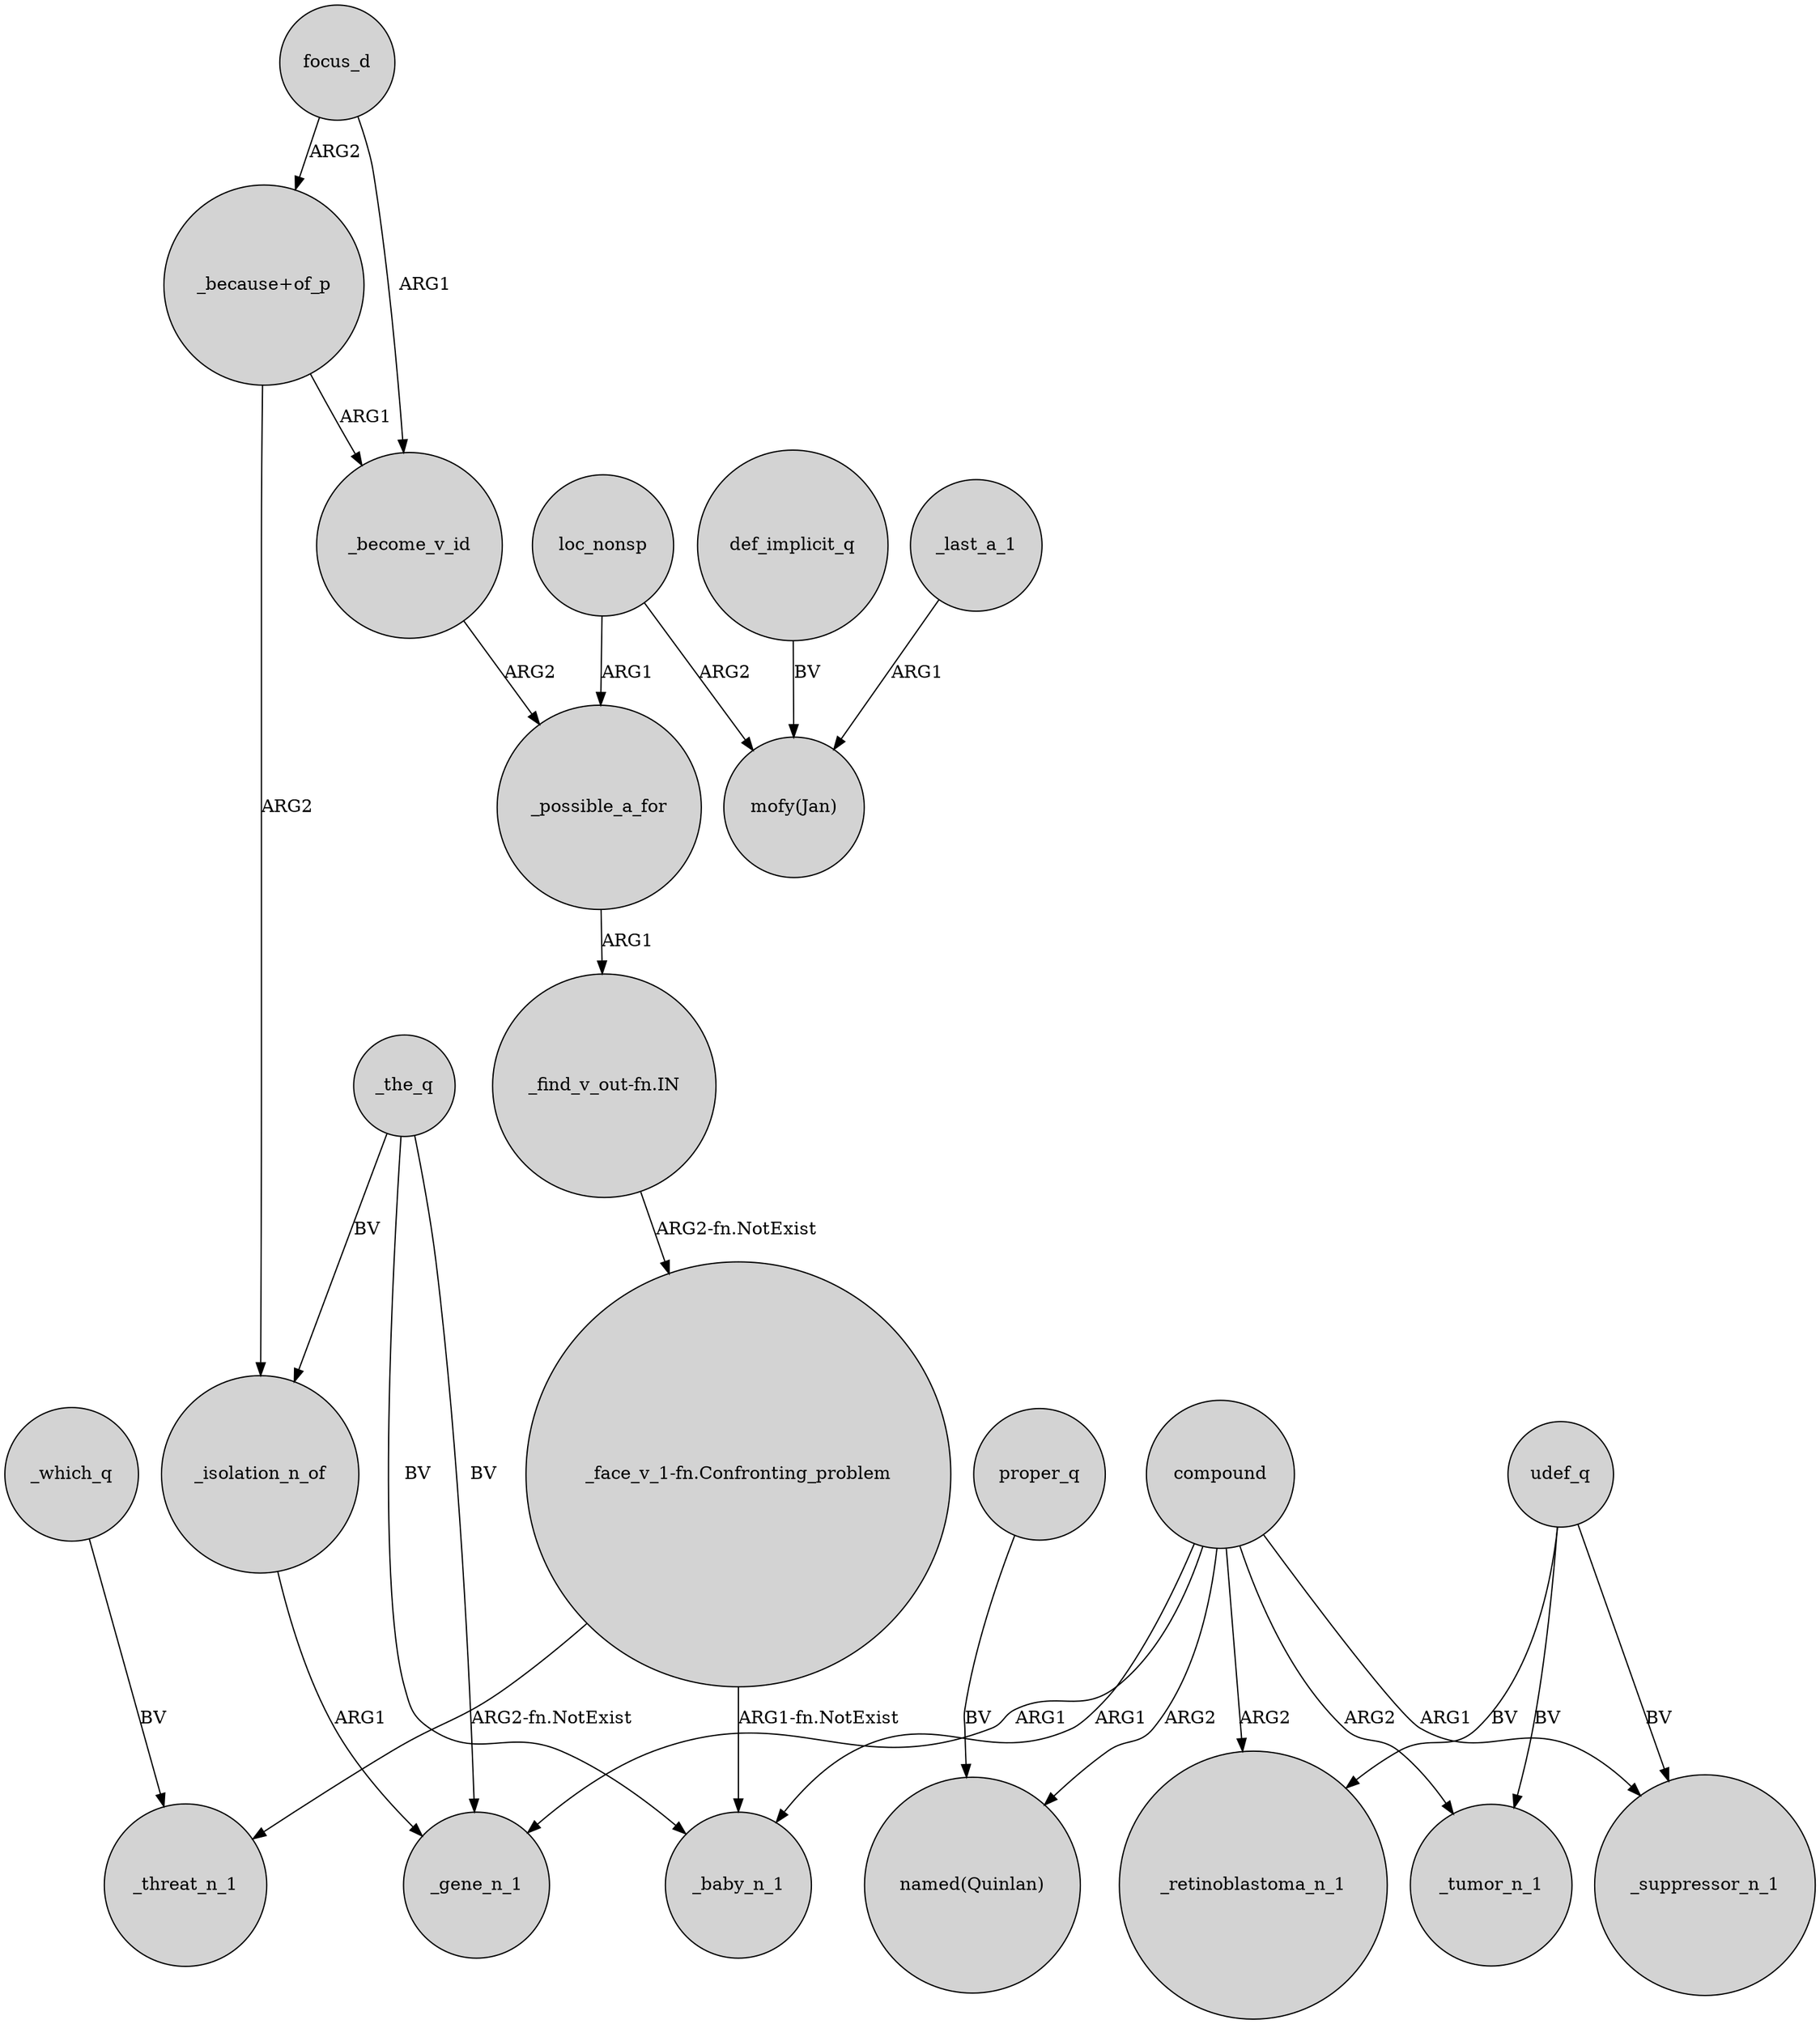 digraph {
	node [shape=circle style=filled]
	_isolation_n_of -> _gene_n_1 [label=ARG1]
	compound -> _suppressor_n_1 [label=ARG1]
	"_find_v_out-fn.IN" -> "_face_v_1-fn.Confronting_problem" [label="ARG2-fn.NotExist"]
	"_face_v_1-fn.Confronting_problem" -> _threat_n_1 [label="ARG2-fn.NotExist"]
	udef_q -> _tumor_n_1 [label=BV]
	compound -> _baby_n_1 [label=ARG1]
	loc_nonsp -> _possible_a_for [label=ARG1]
	_the_q -> _gene_n_1 [label=BV]
	"_because+of_p" -> _isolation_n_of [label=ARG2]
	udef_q -> _suppressor_n_1 [label=BV]
	udef_q -> _retinoblastoma_n_1 [label=BV]
	focus_d -> _become_v_id [label=ARG1]
	def_implicit_q -> "mofy(Jan)" [label=BV]
	_last_a_1 -> "mofy(Jan)" [label=ARG1]
	_the_q -> _baby_n_1 [label=BV]
	compound -> "named(Quinlan)" [label=ARG2]
	"_because+of_p" -> _become_v_id [label=ARG1]
	proper_q -> "named(Quinlan)" [label=BV]
	"_face_v_1-fn.Confronting_problem" -> _baby_n_1 [label="ARG1-fn.NotExist"]
	focus_d -> "_because+of_p" [label=ARG2]
	_become_v_id -> _possible_a_for [label=ARG2]
	compound -> _tumor_n_1 [label=ARG2]
	compound -> _gene_n_1 [label=ARG1]
	_the_q -> _isolation_n_of [label=BV]
	_possible_a_for -> "_find_v_out-fn.IN" [label=ARG1]
	loc_nonsp -> "mofy(Jan)" [label=ARG2]
	_which_q -> _threat_n_1 [label=BV]
	compound -> _retinoblastoma_n_1 [label=ARG2]
}
